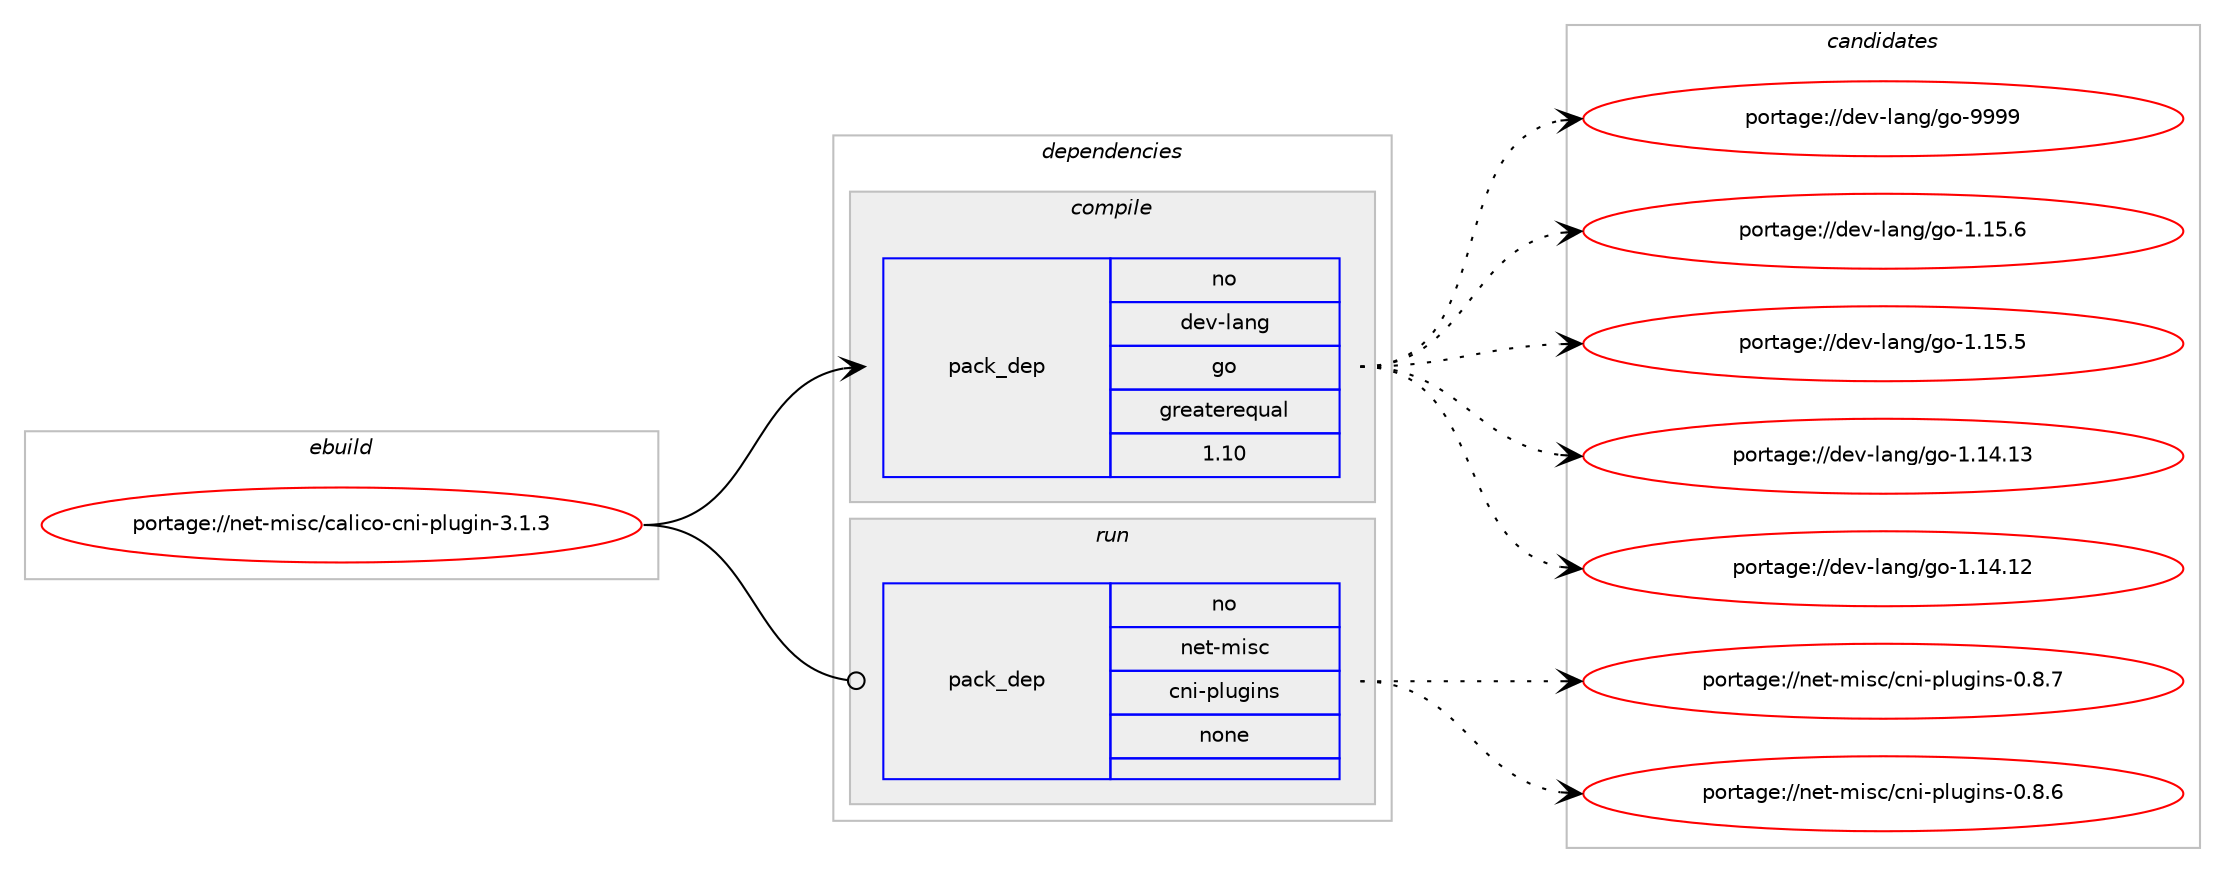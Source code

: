 digraph prolog {

# *************
# Graph options
# *************

newrank=true;
concentrate=true;
compound=true;
graph [rankdir=LR,fontname=Helvetica,fontsize=10,ranksep=1.5];#, ranksep=2.5, nodesep=0.2];
edge  [arrowhead=vee];
node  [fontname=Helvetica,fontsize=10];

# **********
# The ebuild
# **********

subgraph cluster_leftcol {
color=gray;
rank=same;
label=<<i>ebuild</i>>;
id [label="portage://net-misc/calico-cni-plugin-3.1.3", color=red, width=4, href="../net-misc/calico-cni-plugin-3.1.3.svg"];
}

# ****************
# The dependencies
# ****************

subgraph cluster_midcol {
color=gray;
label=<<i>dependencies</i>>;
subgraph cluster_compile {
fillcolor="#eeeeee";
style=filled;
label=<<i>compile</i>>;
subgraph pack2558 {
dependency3096 [label=<<TABLE BORDER="0" CELLBORDER="1" CELLSPACING="0" CELLPADDING="4" WIDTH="220"><TR><TD ROWSPAN="6" CELLPADDING="30">pack_dep</TD></TR><TR><TD WIDTH="110">no</TD></TR><TR><TD>dev-lang</TD></TR><TR><TD>go</TD></TR><TR><TD>greaterequal</TD></TR><TR><TD>1.10</TD></TR></TABLE>>, shape=none, color=blue];
}
id:e -> dependency3096:w [weight=20,style="solid",arrowhead="vee"];
}
subgraph cluster_compileandrun {
fillcolor="#eeeeee";
style=filled;
label=<<i>compile and run</i>>;
}
subgraph cluster_run {
fillcolor="#eeeeee";
style=filled;
label=<<i>run</i>>;
subgraph pack2559 {
dependency3097 [label=<<TABLE BORDER="0" CELLBORDER="1" CELLSPACING="0" CELLPADDING="4" WIDTH="220"><TR><TD ROWSPAN="6" CELLPADDING="30">pack_dep</TD></TR><TR><TD WIDTH="110">no</TD></TR><TR><TD>net-misc</TD></TR><TR><TD>cni-plugins</TD></TR><TR><TD>none</TD></TR><TR><TD></TD></TR></TABLE>>, shape=none, color=blue];
}
id:e -> dependency3097:w [weight=20,style="solid",arrowhead="odot"];
}
}

# **************
# The candidates
# **************

subgraph cluster_choices {
rank=same;
color=gray;
label=<<i>candidates</i>>;

subgraph choice2558 {
color=black;
nodesep=1;
choice1001011184510897110103471031114557575757 [label="portage://dev-lang/go-9999", color=red, width=4,href="../dev-lang/go-9999.svg"];
choice10010111845108971101034710311145494649534654 [label="portage://dev-lang/go-1.15.6", color=red, width=4,href="../dev-lang/go-1.15.6.svg"];
choice10010111845108971101034710311145494649534653 [label="portage://dev-lang/go-1.15.5", color=red, width=4,href="../dev-lang/go-1.15.5.svg"];
choice1001011184510897110103471031114549464952464951 [label="portage://dev-lang/go-1.14.13", color=red, width=4,href="../dev-lang/go-1.14.13.svg"];
choice1001011184510897110103471031114549464952464950 [label="portage://dev-lang/go-1.14.12", color=red, width=4,href="../dev-lang/go-1.14.12.svg"];
dependency3096:e -> choice1001011184510897110103471031114557575757:w [style=dotted,weight="100"];
dependency3096:e -> choice10010111845108971101034710311145494649534654:w [style=dotted,weight="100"];
dependency3096:e -> choice10010111845108971101034710311145494649534653:w [style=dotted,weight="100"];
dependency3096:e -> choice1001011184510897110103471031114549464952464951:w [style=dotted,weight="100"];
dependency3096:e -> choice1001011184510897110103471031114549464952464950:w [style=dotted,weight="100"];
}
subgraph choice2559 {
color=black;
nodesep=1;
choice1101011164510910511599479911010545112108117103105110115454846564655 [label="portage://net-misc/cni-plugins-0.8.7", color=red, width=4,href="../net-misc/cni-plugins-0.8.7.svg"];
choice1101011164510910511599479911010545112108117103105110115454846564654 [label="portage://net-misc/cni-plugins-0.8.6", color=red, width=4,href="../net-misc/cni-plugins-0.8.6.svg"];
dependency3097:e -> choice1101011164510910511599479911010545112108117103105110115454846564655:w [style=dotted,weight="100"];
dependency3097:e -> choice1101011164510910511599479911010545112108117103105110115454846564654:w [style=dotted,weight="100"];
}
}

}

